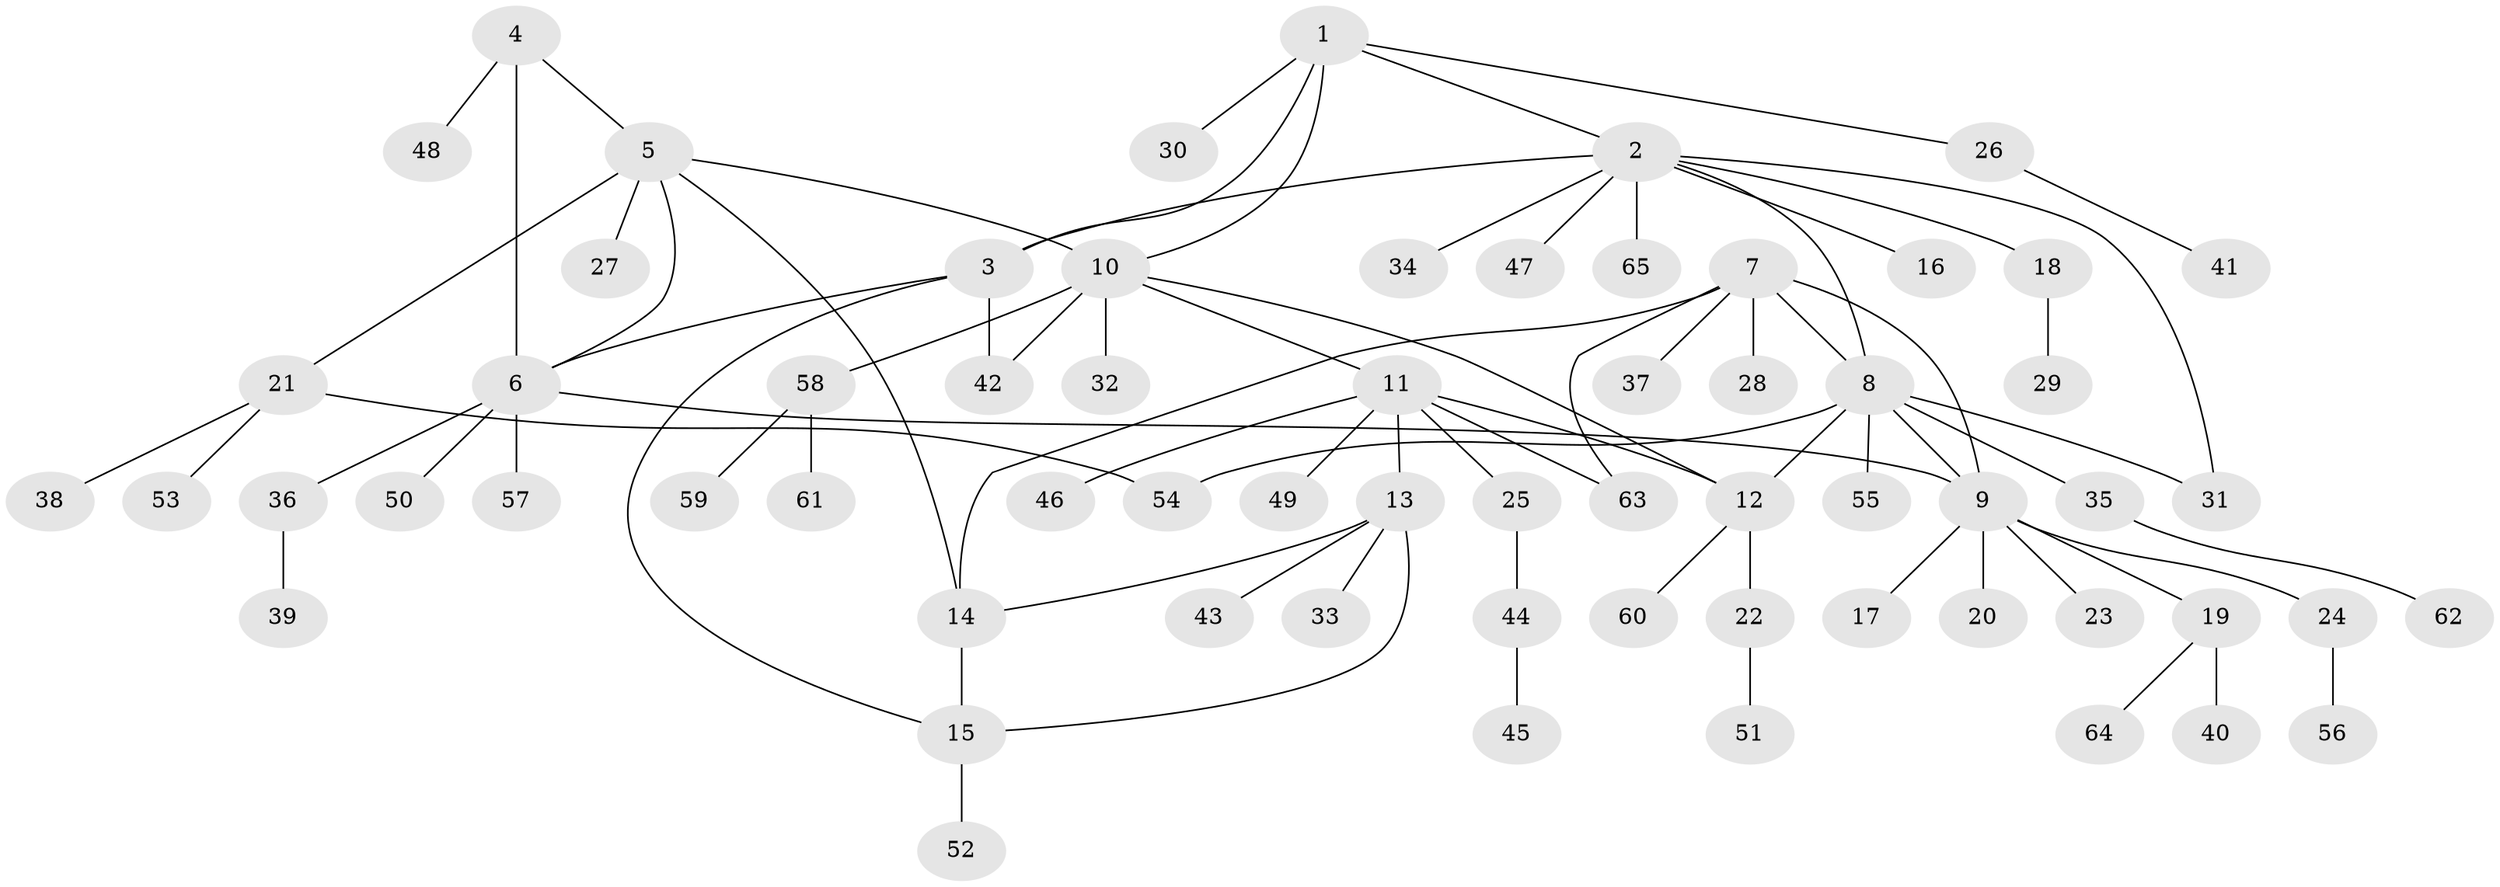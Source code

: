 // Generated by graph-tools (version 1.1) at 2025/54/03/09/25 04:54:16]
// undirected, 65 vertices, 79 edges
graph export_dot {
graph [start="1"]
  node [color=gray90,style=filled];
  1;
  2;
  3;
  4;
  5;
  6;
  7;
  8;
  9;
  10;
  11;
  12;
  13;
  14;
  15;
  16;
  17;
  18;
  19;
  20;
  21;
  22;
  23;
  24;
  25;
  26;
  27;
  28;
  29;
  30;
  31;
  32;
  33;
  34;
  35;
  36;
  37;
  38;
  39;
  40;
  41;
  42;
  43;
  44;
  45;
  46;
  47;
  48;
  49;
  50;
  51;
  52;
  53;
  54;
  55;
  56;
  57;
  58;
  59;
  60;
  61;
  62;
  63;
  64;
  65;
  1 -- 2;
  1 -- 3;
  1 -- 10;
  1 -- 26;
  1 -- 30;
  2 -- 3;
  2 -- 8;
  2 -- 16;
  2 -- 18;
  2 -- 31;
  2 -- 34;
  2 -- 47;
  2 -- 65;
  3 -- 6;
  3 -- 15;
  3 -- 42;
  4 -- 5;
  4 -- 6;
  4 -- 48;
  5 -- 6;
  5 -- 10;
  5 -- 14;
  5 -- 21;
  5 -- 27;
  6 -- 9;
  6 -- 36;
  6 -- 50;
  6 -- 57;
  7 -- 8;
  7 -- 9;
  7 -- 14;
  7 -- 28;
  7 -- 37;
  7 -- 63;
  8 -- 9;
  8 -- 12;
  8 -- 31;
  8 -- 35;
  8 -- 54;
  8 -- 55;
  9 -- 17;
  9 -- 19;
  9 -- 20;
  9 -- 23;
  9 -- 24;
  10 -- 11;
  10 -- 12;
  10 -- 32;
  10 -- 42;
  10 -- 58;
  11 -- 12;
  11 -- 13;
  11 -- 25;
  11 -- 46;
  11 -- 49;
  11 -- 63;
  12 -- 22;
  12 -- 60;
  13 -- 14;
  13 -- 15;
  13 -- 33;
  13 -- 43;
  14 -- 15;
  15 -- 52;
  18 -- 29;
  19 -- 40;
  19 -- 64;
  21 -- 38;
  21 -- 53;
  21 -- 54;
  22 -- 51;
  24 -- 56;
  25 -- 44;
  26 -- 41;
  35 -- 62;
  36 -- 39;
  44 -- 45;
  58 -- 59;
  58 -- 61;
}

